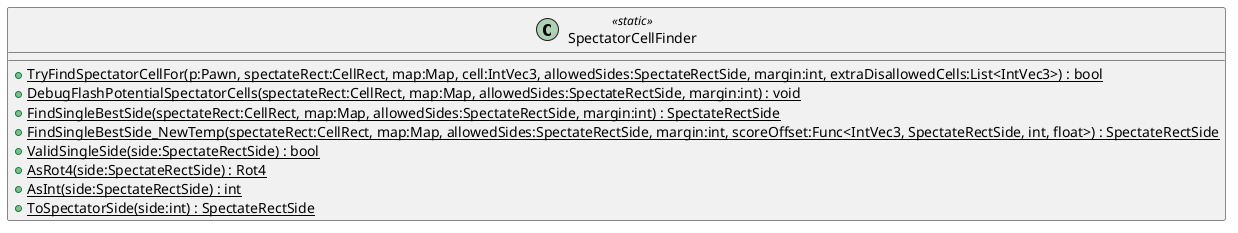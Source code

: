 @startuml
class SpectatorCellFinder <<static>> {
    + {static} TryFindSpectatorCellFor(p:Pawn, spectateRect:CellRect, map:Map, cell:IntVec3, allowedSides:SpectateRectSide, margin:int, extraDisallowedCells:List<IntVec3>) : bool
    + {static} DebugFlashPotentialSpectatorCells(spectateRect:CellRect, map:Map, allowedSides:SpectateRectSide, margin:int) : void
    + {static} FindSingleBestSide(spectateRect:CellRect, map:Map, allowedSides:SpectateRectSide, margin:int) : SpectateRectSide
    + {static} FindSingleBestSide_NewTemp(spectateRect:CellRect, map:Map, allowedSides:SpectateRectSide, margin:int, scoreOffset:Func<IntVec3, SpectateRectSide, int, float>) : SpectateRectSide
    + {static} ValidSingleSide(side:SpectateRectSide) : bool
    + {static} AsRot4(side:SpectateRectSide) : Rot4
    + {static} AsInt(side:SpectateRectSide) : int
    + {static} ToSpectatorSide(side:int) : SpectateRectSide
}
@enduml
